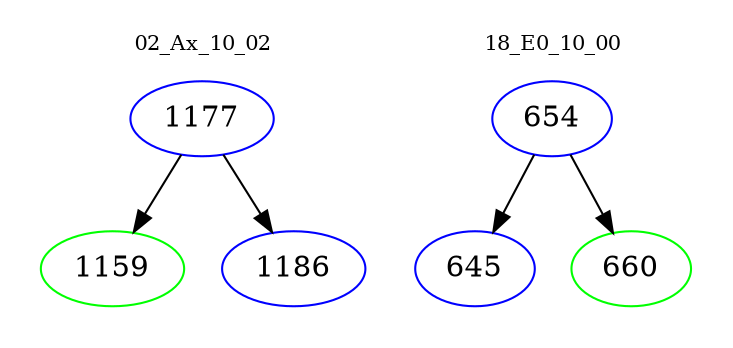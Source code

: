 digraph{
subgraph cluster_0 {
color = white
label = "02_Ax_10_02";
fontsize=10;
T0_1177 [label="1177", color="blue"]
T0_1177 -> T0_1159 [color="black"]
T0_1159 [label="1159", color="green"]
T0_1177 -> T0_1186 [color="black"]
T0_1186 [label="1186", color="blue"]
}
subgraph cluster_1 {
color = white
label = "18_E0_10_00";
fontsize=10;
T1_654 [label="654", color="blue"]
T1_654 -> T1_645 [color="black"]
T1_645 [label="645", color="blue"]
T1_654 -> T1_660 [color="black"]
T1_660 [label="660", color="green"]
}
}
